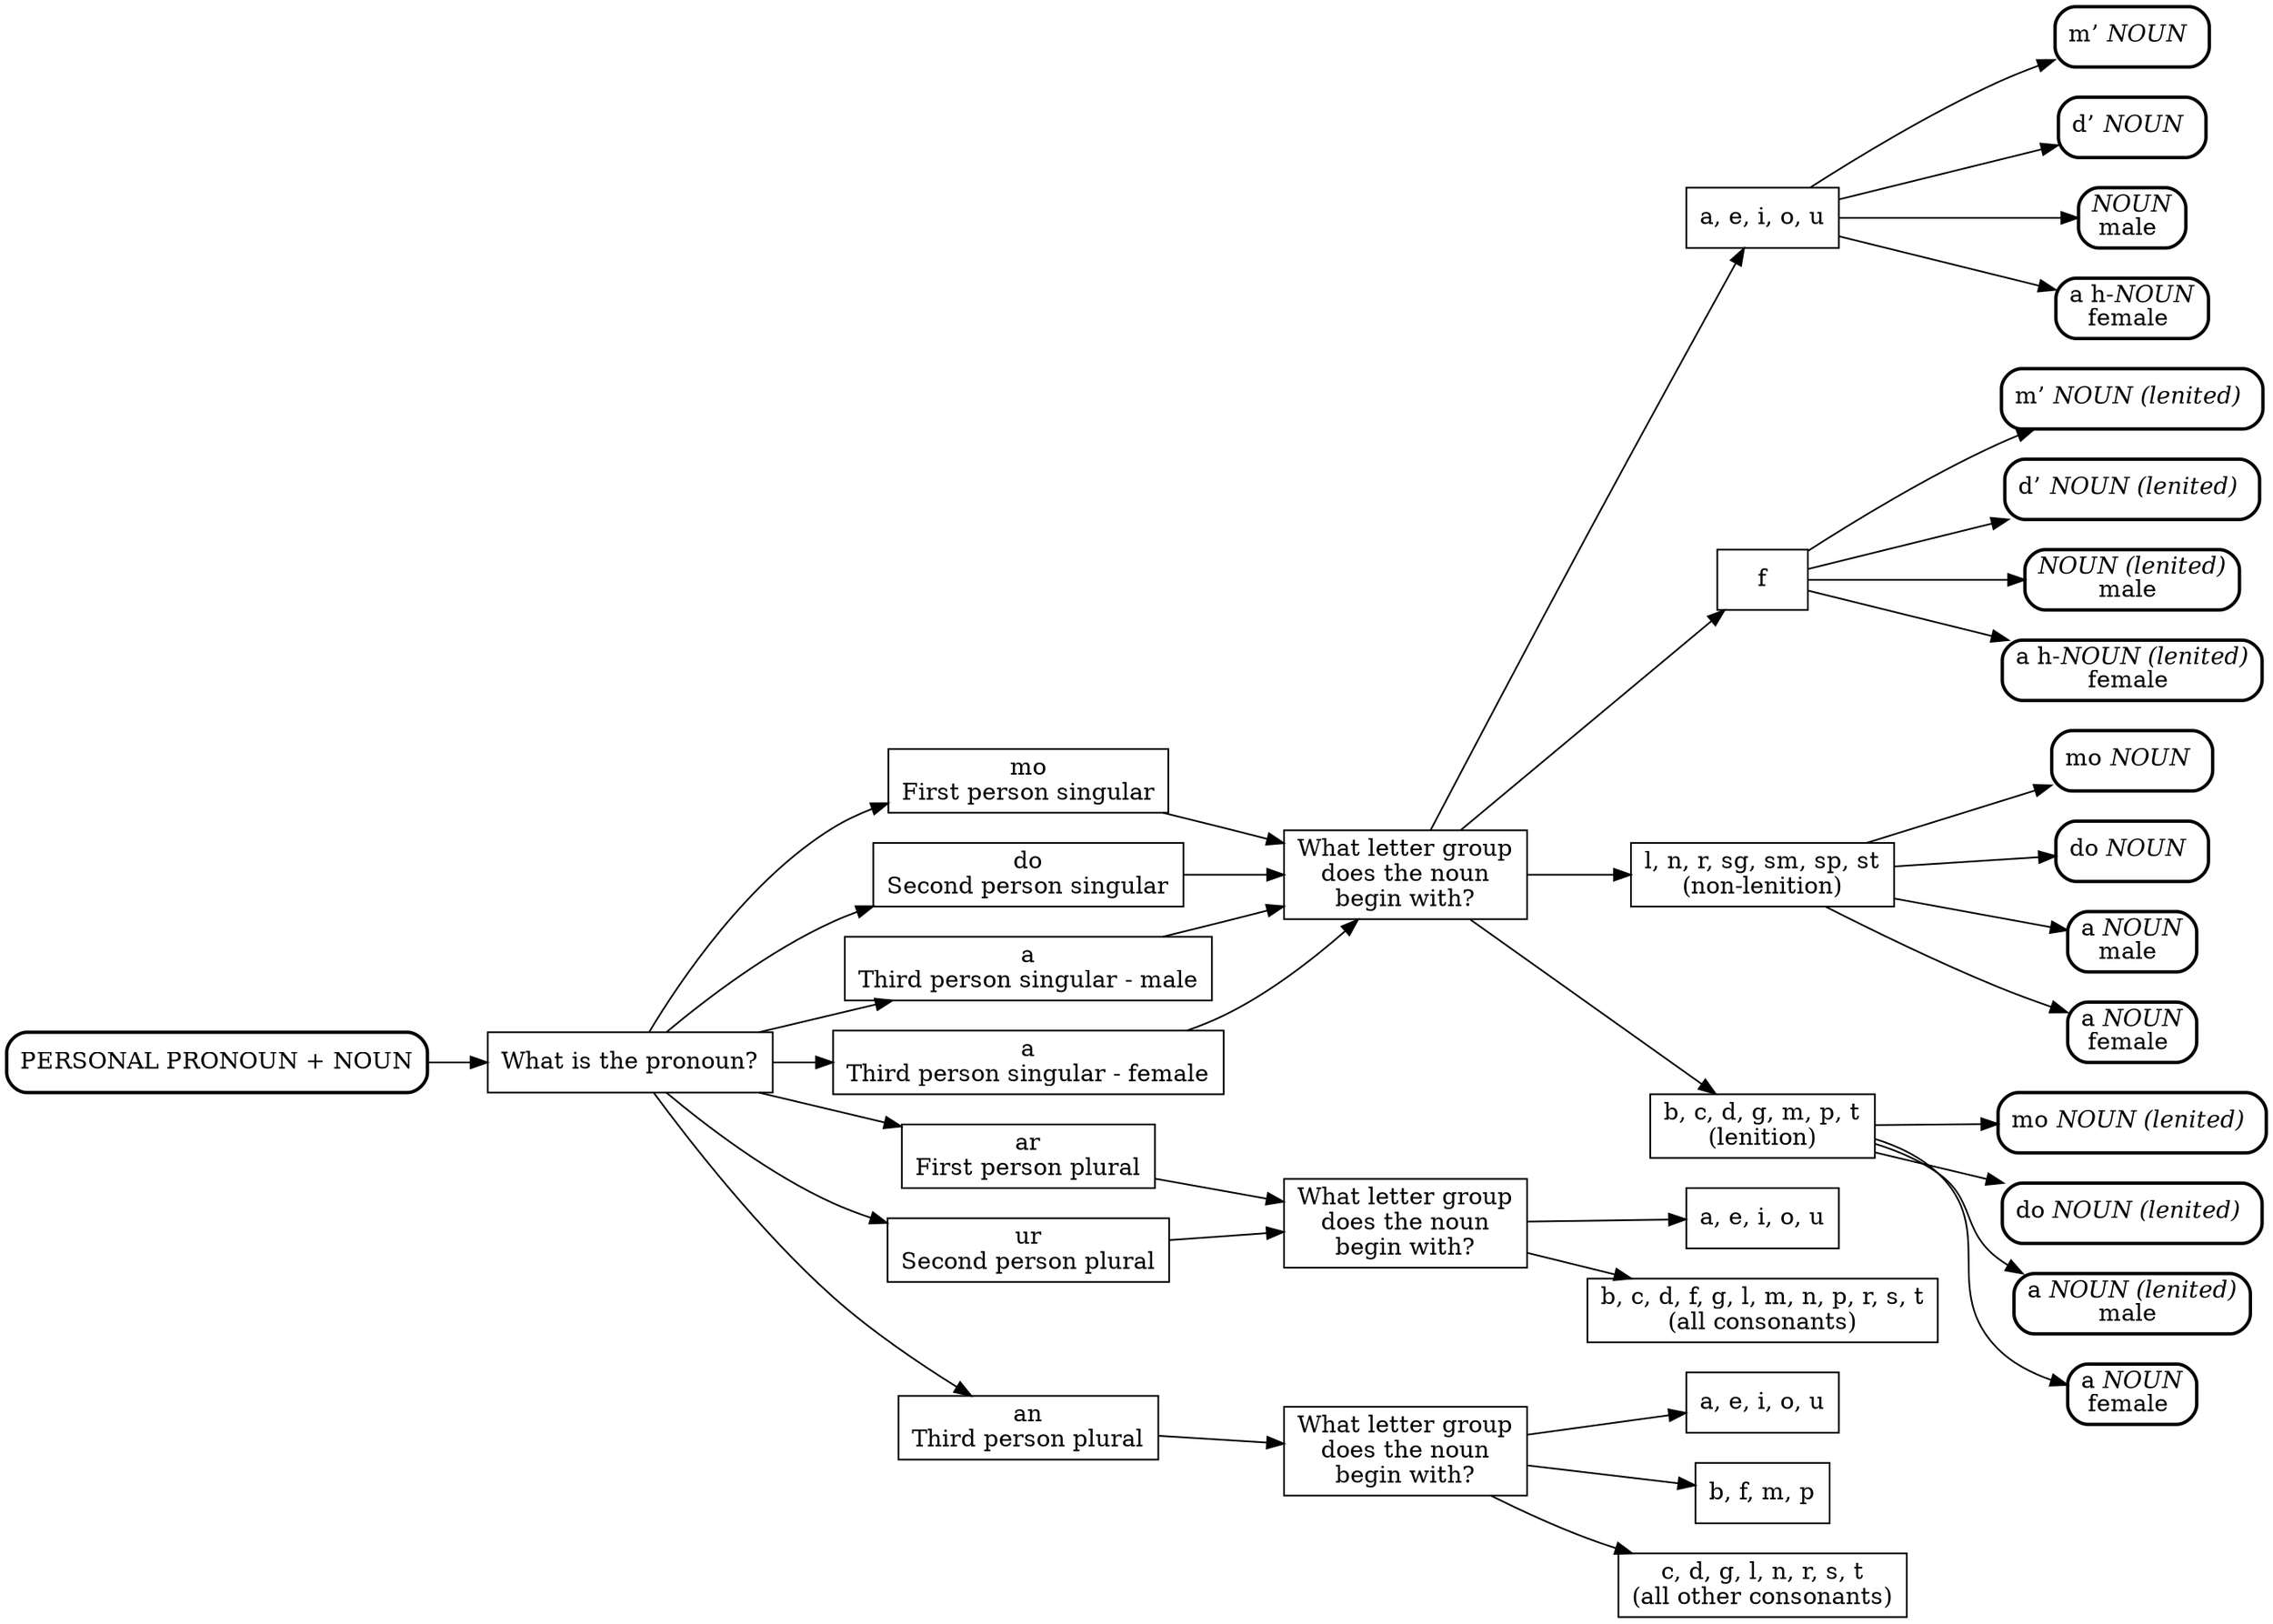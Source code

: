 digraph possessive_article {
	rankdir=LR;
	node [shape = box];
	/* nodes */
	START						[label="PERSONAL PRONOUN + NOUN", style="rounded, bold"];
	what_pronoun				[label="What is the pronoun?"];
	first_person_singular		[label="mo\nFirst person singular"];
	second_person_singular		[label="do\nSecond person singular"];
	third_person_singular_m		[label="a\nThird person singular - male"];
	third_person_singular_f		[label="a\nThird person singular - female"];
	first_person_plural			[label="ar\nFirst person plural"];
	second_person_plural		[label="ur\nSecond person plural"];
	third_person_plural			[label="an\nThird person plural"];
	first_letter_singular		[label="What letter group\ndoes the noun\nbegin with?"];
	first_letter_plural			[label="What letter group\ndoes the noun\nbegin with?"];
	first_letter_plural_third	[label="What letter group\ndoes the noun\nbegin with?"];
	vowel_group_singular		[label="a, e, i, o, u"];
	f_group		    			[label="f"];
	non_lenition_group			[label="l, n, r, sg, sm, sp, st\n(non-lenition)"];
	lenition_group				[label="b, c, d, g, m, p, t\n(lenition)"];
	vowel_group_plural			[label="a, e, i, o, u"];
	all_consonants				[label="b, c, d, f, g, l, m, n, p, r, s, t\n(all consonants)"];
	vowel_group_plural_third	[label="a, e, i, o, u"];
	bfmp_group					[label="b, f, m, p"];
	all_other_consonants		[label="c, d, g, l, n, r, s, t\n(all other consonants)"];
	first_person_singular_vowel		[label=<m’ <i>NOUN</i> >, style="rounded, bold"];
	first_person_singular_f			[label=<m’ <i>NOUN (lenited)</i> >, style="rounded, bold"];
	first_person_singular_nonlen	[label=<mo <i>NOUN</i> >, style="rounded, bold"];
	first_person_singular_len		[label=<mo <i>NOUN (lenited)</i> >, style="rounded, bold"];
	second_person_singular_vowel	[label=<d’ <i>NOUN</i> >, style="rounded, bold"];
	second_person_singular_f		[label=<d’ <i>NOUN (lenited)</i> >, style="rounded, bold"];
	second_person_singular_nonlen	[label=<do <i>NOUN</i> >, style="rounded, bold"];
	second_person_singular_len		[label=<do <i>NOUN (lenited)</i> >, style="rounded, bold"];
	third_person_singular_vowel_m	[label=<<i>NOUN</i><br/>male >, style="rounded, bold"];
	third_person_singular_f_m		[label=<<i>NOUN (lenited)</i><br/>male >, style="rounded, bold"];
	third_person_singular_nonlen_m	[label=<a <i>NOUN</i><br/>male >, style="rounded, bold"];
	third_person_singular_len_m		[label=<a <i>NOUN (lenited)</i><br/>male >, style="rounded, bold"];
	third_person_singular_vowel_f	[label=<a h-<i>NOUN</i><br/>female >, style="rounded, bold"];
	third_person_singular_f_f		[label=<a h-<i>NOUN (lenited)</i><br/>female >, style="rounded, bold"];
	third_person_singular_nonlen_f	[label=<a <i>NOUN</i><br/>female >, style="rounded, bold"];
	third_person_singular_len_f		[label=<a <i>NOUN</i><br/>female >, style="rounded, bold"];
	/* graph */
	START -> what_pronoun;
	what_pronoun -> {
		first_person_singular, 
		second_person_singular,
		third_person_singular_m,
		third_person_singular_f
	} -> first_letter_singular;
	first_letter_singular -> {
		vowel_group_singular,
		f_group,
		non_lenition_group,
		lenition_group
	}
	vowel_group_singular -> {
		first_person_singular_vowel,
		second_person_singular_vowel,
		third_person_singular_vowel_m,
		third_person_singular_vowel_f
	}
	f_group -> {
		first_person_singular_f,
		second_person_singular_f,
		third_person_singular_f_m,
		third_person_singular_f_f
	}
	non_lenition_group -> {
		first_person_singular_nonlen,
		second_person_singular_nonlen,
		third_person_singular_nonlen_m,
		third_person_singular_nonlen_f
	}
	lenition_group -> {
		first_person_singular_len,
		second_person_singular_len,
		third_person_singular_len_m,
		third_person_singular_len_f
	}
	what_pronoun -> {
		first_person_plural,
		second_person_plural
	} -> first_letter_plural;
	first_letter_plural -> {
		vowel_group_plural,
		all_consonants
	}
	what_pronoun -> third_person_plural;
	third_person_plural -> first_letter_plural_third
	first_letter_plural_third -> {
		vowel_group_plural_third,
		bfmp_group,
		all_other_consonants
	}
	/* layout */
	{rank=same; 
		first_person_singular, 
		second_person_singular,
		third_person_singular_m,
		third_person_singular_f,
		first_person_plural,
		second_person_plural,
		third_person_plural
	}
}